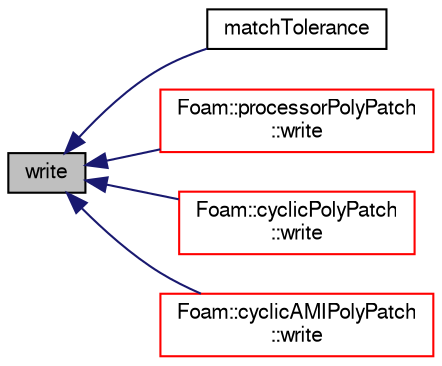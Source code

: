 digraph "write"
{
  bgcolor="transparent";
  edge [fontname="FreeSans",fontsize="10",labelfontname="FreeSans",labelfontsize="10"];
  node [fontname="FreeSans",fontsize="10",shape=record];
  rankdir="LR";
  Node803 [label="write",height=0.2,width=0.4,color="black", fillcolor="grey75", style="filled", fontcolor="black"];
  Node803 -> Node804 [dir="back",color="midnightblue",fontsize="10",style="solid",fontname="FreeSans"];
  Node804 [label="matchTolerance",height=0.2,width=0.4,color="black",URL="$a27426.html#a2f3a8c0c89ae294d198e5109369c06e8"];
  Node803 -> Node805 [dir="back",color="midnightblue",fontsize="10",style="solid",fontname="FreeSans"];
  Node805 [label="Foam::processorPolyPatch\l::write",height=0.2,width=0.4,color="red",URL="$a27454.html#a293fdfec8bdfbd5c3913ab4c9f3454ff",tooltip="Write the polyPatch data as a dictionary. "];
  Node803 -> Node809 [dir="back",color="midnightblue",fontsize="10",style="solid",fontname="FreeSans"];
  Node809 [label="Foam::cyclicPolyPatch\l::write",height=0.2,width=0.4,color="red",URL="$a27434.html#a293fdfec8bdfbd5c3913ab4c9f3454ff",tooltip="Write the polyPatch data as a dictionary. "];
  Node803 -> Node811 [dir="back",color="midnightblue",fontsize="10",style="solid",fontname="FreeSans"];
  Node811 [label="Foam::cyclicAMIPolyPatch\l::write",height=0.2,width=0.4,color="red",URL="$a24946.html#a293fdfec8bdfbd5c3913ab4c9f3454ff",tooltip="Write the polyPatch data as a dictionary. "];
}
